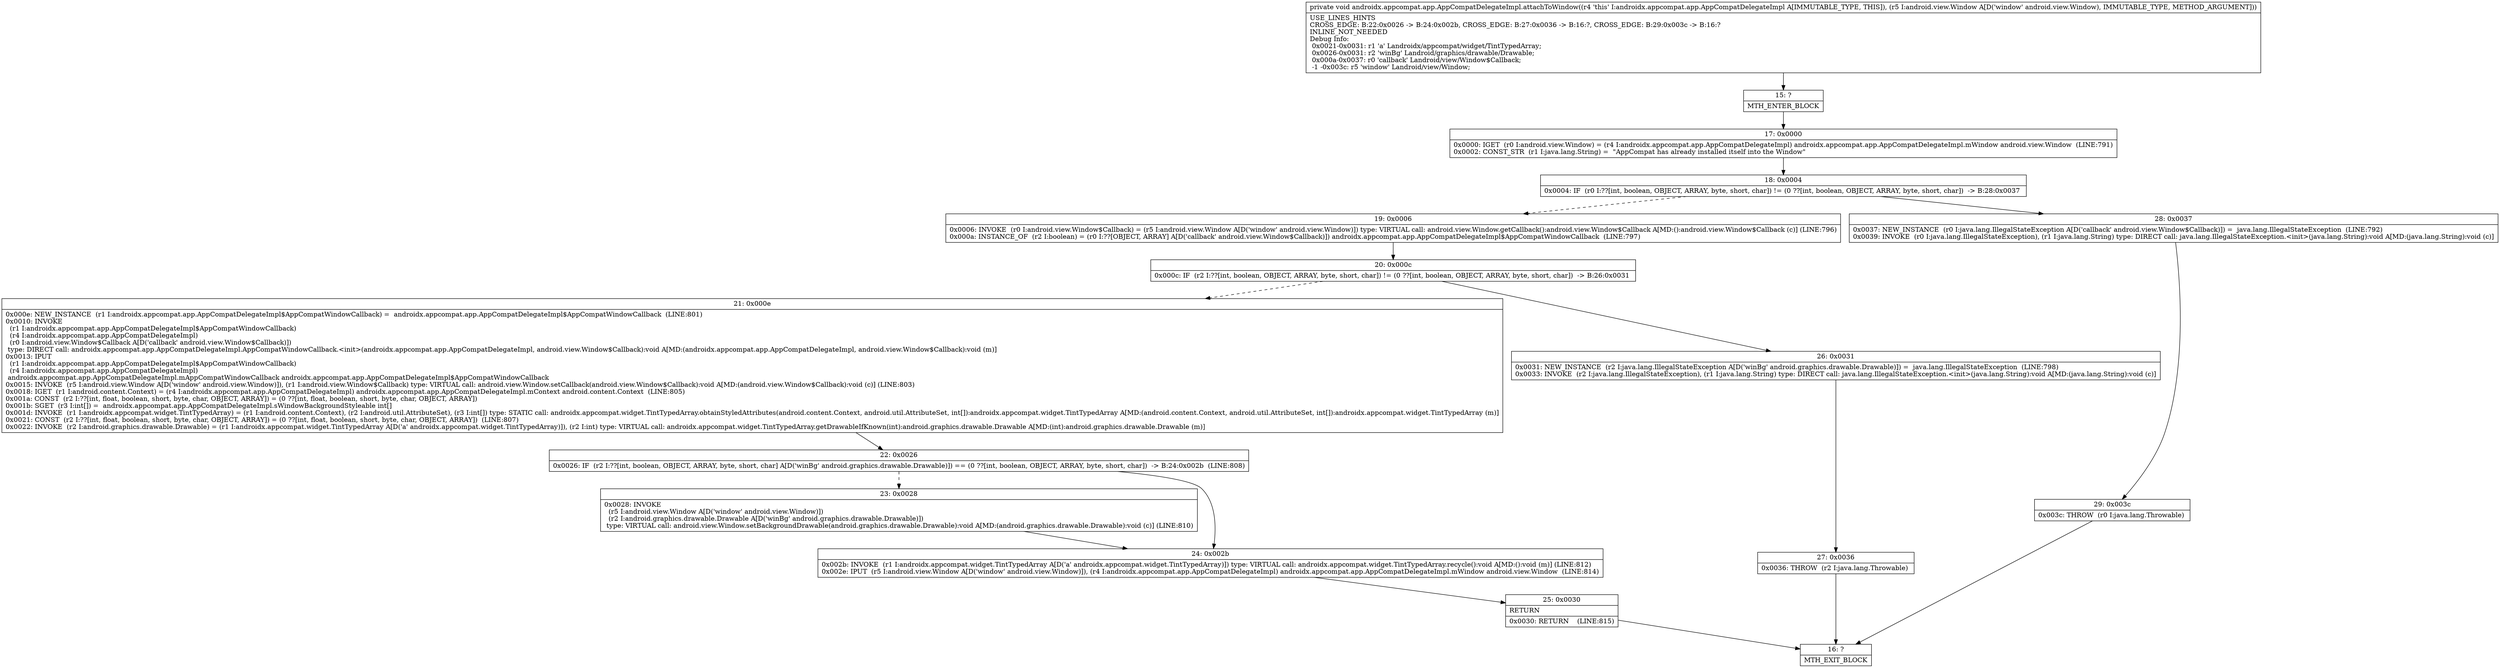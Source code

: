 digraph "CFG forandroidx.appcompat.app.AppCompatDelegateImpl.attachToWindow(Landroid\/view\/Window;)V" {
Node_15 [shape=record,label="{15\:\ ?|MTH_ENTER_BLOCK\l}"];
Node_17 [shape=record,label="{17\:\ 0x0000|0x0000: IGET  (r0 I:android.view.Window) = (r4 I:androidx.appcompat.app.AppCompatDelegateImpl) androidx.appcompat.app.AppCompatDelegateImpl.mWindow android.view.Window  (LINE:791)\l0x0002: CONST_STR  (r1 I:java.lang.String) =  \"AppCompat has already installed itself into the Window\" \l}"];
Node_18 [shape=record,label="{18\:\ 0x0004|0x0004: IF  (r0 I:??[int, boolean, OBJECT, ARRAY, byte, short, char]) != (0 ??[int, boolean, OBJECT, ARRAY, byte, short, char])  \-\> B:28:0x0037 \l}"];
Node_19 [shape=record,label="{19\:\ 0x0006|0x0006: INVOKE  (r0 I:android.view.Window$Callback) = (r5 I:android.view.Window A[D('window' android.view.Window)]) type: VIRTUAL call: android.view.Window.getCallback():android.view.Window$Callback A[MD:():android.view.Window$Callback (c)] (LINE:796)\l0x000a: INSTANCE_OF  (r2 I:boolean) = (r0 I:??[OBJECT, ARRAY] A[D('callback' android.view.Window$Callback)]) androidx.appcompat.app.AppCompatDelegateImpl$AppCompatWindowCallback  (LINE:797)\l}"];
Node_20 [shape=record,label="{20\:\ 0x000c|0x000c: IF  (r2 I:??[int, boolean, OBJECT, ARRAY, byte, short, char]) != (0 ??[int, boolean, OBJECT, ARRAY, byte, short, char])  \-\> B:26:0x0031 \l}"];
Node_21 [shape=record,label="{21\:\ 0x000e|0x000e: NEW_INSTANCE  (r1 I:androidx.appcompat.app.AppCompatDelegateImpl$AppCompatWindowCallback) =  androidx.appcompat.app.AppCompatDelegateImpl$AppCompatWindowCallback  (LINE:801)\l0x0010: INVOKE  \l  (r1 I:androidx.appcompat.app.AppCompatDelegateImpl$AppCompatWindowCallback)\l  (r4 I:androidx.appcompat.app.AppCompatDelegateImpl)\l  (r0 I:android.view.Window$Callback A[D('callback' android.view.Window$Callback)])\l type: DIRECT call: androidx.appcompat.app.AppCompatDelegateImpl.AppCompatWindowCallback.\<init\>(androidx.appcompat.app.AppCompatDelegateImpl, android.view.Window$Callback):void A[MD:(androidx.appcompat.app.AppCompatDelegateImpl, android.view.Window$Callback):void (m)]\l0x0013: IPUT  \l  (r1 I:androidx.appcompat.app.AppCompatDelegateImpl$AppCompatWindowCallback)\l  (r4 I:androidx.appcompat.app.AppCompatDelegateImpl)\l androidx.appcompat.app.AppCompatDelegateImpl.mAppCompatWindowCallback androidx.appcompat.app.AppCompatDelegateImpl$AppCompatWindowCallback \l0x0015: INVOKE  (r5 I:android.view.Window A[D('window' android.view.Window)]), (r1 I:android.view.Window$Callback) type: VIRTUAL call: android.view.Window.setCallback(android.view.Window$Callback):void A[MD:(android.view.Window$Callback):void (c)] (LINE:803)\l0x0018: IGET  (r1 I:android.content.Context) = (r4 I:androidx.appcompat.app.AppCompatDelegateImpl) androidx.appcompat.app.AppCompatDelegateImpl.mContext android.content.Context  (LINE:805)\l0x001a: CONST  (r2 I:??[int, float, boolean, short, byte, char, OBJECT, ARRAY]) = (0 ??[int, float, boolean, short, byte, char, OBJECT, ARRAY]) \l0x001b: SGET  (r3 I:int[]) =  androidx.appcompat.app.AppCompatDelegateImpl.sWindowBackgroundStyleable int[] \l0x001d: INVOKE  (r1 I:androidx.appcompat.widget.TintTypedArray) = (r1 I:android.content.Context), (r2 I:android.util.AttributeSet), (r3 I:int[]) type: STATIC call: androidx.appcompat.widget.TintTypedArray.obtainStyledAttributes(android.content.Context, android.util.AttributeSet, int[]):androidx.appcompat.widget.TintTypedArray A[MD:(android.content.Context, android.util.AttributeSet, int[]):androidx.appcompat.widget.TintTypedArray (m)]\l0x0021: CONST  (r2 I:??[int, float, boolean, short, byte, char, OBJECT, ARRAY]) = (0 ??[int, float, boolean, short, byte, char, OBJECT, ARRAY])  (LINE:807)\l0x0022: INVOKE  (r2 I:android.graphics.drawable.Drawable) = (r1 I:androidx.appcompat.widget.TintTypedArray A[D('a' androidx.appcompat.widget.TintTypedArray)]), (r2 I:int) type: VIRTUAL call: androidx.appcompat.widget.TintTypedArray.getDrawableIfKnown(int):android.graphics.drawable.Drawable A[MD:(int):android.graphics.drawable.Drawable (m)]\l}"];
Node_22 [shape=record,label="{22\:\ 0x0026|0x0026: IF  (r2 I:??[int, boolean, OBJECT, ARRAY, byte, short, char] A[D('winBg' android.graphics.drawable.Drawable)]) == (0 ??[int, boolean, OBJECT, ARRAY, byte, short, char])  \-\> B:24:0x002b  (LINE:808)\l}"];
Node_23 [shape=record,label="{23\:\ 0x0028|0x0028: INVOKE  \l  (r5 I:android.view.Window A[D('window' android.view.Window)])\l  (r2 I:android.graphics.drawable.Drawable A[D('winBg' android.graphics.drawable.Drawable)])\l type: VIRTUAL call: android.view.Window.setBackgroundDrawable(android.graphics.drawable.Drawable):void A[MD:(android.graphics.drawable.Drawable):void (c)] (LINE:810)\l}"];
Node_24 [shape=record,label="{24\:\ 0x002b|0x002b: INVOKE  (r1 I:androidx.appcompat.widget.TintTypedArray A[D('a' androidx.appcompat.widget.TintTypedArray)]) type: VIRTUAL call: androidx.appcompat.widget.TintTypedArray.recycle():void A[MD:():void (m)] (LINE:812)\l0x002e: IPUT  (r5 I:android.view.Window A[D('window' android.view.Window)]), (r4 I:androidx.appcompat.app.AppCompatDelegateImpl) androidx.appcompat.app.AppCompatDelegateImpl.mWindow android.view.Window  (LINE:814)\l}"];
Node_25 [shape=record,label="{25\:\ 0x0030|RETURN\l|0x0030: RETURN    (LINE:815)\l}"];
Node_16 [shape=record,label="{16\:\ ?|MTH_EXIT_BLOCK\l}"];
Node_26 [shape=record,label="{26\:\ 0x0031|0x0031: NEW_INSTANCE  (r2 I:java.lang.IllegalStateException A[D('winBg' android.graphics.drawable.Drawable)]) =  java.lang.IllegalStateException  (LINE:798)\l0x0033: INVOKE  (r2 I:java.lang.IllegalStateException), (r1 I:java.lang.String) type: DIRECT call: java.lang.IllegalStateException.\<init\>(java.lang.String):void A[MD:(java.lang.String):void (c)]\l}"];
Node_27 [shape=record,label="{27\:\ 0x0036|0x0036: THROW  (r2 I:java.lang.Throwable) \l}"];
Node_28 [shape=record,label="{28\:\ 0x0037|0x0037: NEW_INSTANCE  (r0 I:java.lang.IllegalStateException A[D('callback' android.view.Window$Callback)]) =  java.lang.IllegalStateException  (LINE:792)\l0x0039: INVOKE  (r0 I:java.lang.IllegalStateException), (r1 I:java.lang.String) type: DIRECT call: java.lang.IllegalStateException.\<init\>(java.lang.String):void A[MD:(java.lang.String):void (c)]\l}"];
Node_29 [shape=record,label="{29\:\ 0x003c|0x003c: THROW  (r0 I:java.lang.Throwable) \l}"];
MethodNode[shape=record,label="{private void androidx.appcompat.app.AppCompatDelegateImpl.attachToWindow((r4 'this' I:androidx.appcompat.app.AppCompatDelegateImpl A[IMMUTABLE_TYPE, THIS]), (r5 I:android.view.Window A[D('window' android.view.Window), IMMUTABLE_TYPE, METHOD_ARGUMENT]))  | USE_LINES_HINTS\lCROSS_EDGE: B:22:0x0026 \-\> B:24:0x002b, CROSS_EDGE: B:27:0x0036 \-\> B:16:?, CROSS_EDGE: B:29:0x003c \-\> B:16:?\lINLINE_NOT_NEEDED\lDebug Info:\l  0x0021\-0x0031: r1 'a' Landroidx\/appcompat\/widget\/TintTypedArray;\l  0x0026\-0x0031: r2 'winBg' Landroid\/graphics\/drawable\/Drawable;\l  0x000a\-0x0037: r0 'callback' Landroid\/view\/Window$Callback;\l  \-1 \-0x003c: r5 'window' Landroid\/view\/Window;\l}"];
MethodNode -> Node_15;Node_15 -> Node_17;
Node_17 -> Node_18;
Node_18 -> Node_19[style=dashed];
Node_18 -> Node_28;
Node_19 -> Node_20;
Node_20 -> Node_21[style=dashed];
Node_20 -> Node_26;
Node_21 -> Node_22;
Node_22 -> Node_23[style=dashed];
Node_22 -> Node_24;
Node_23 -> Node_24;
Node_24 -> Node_25;
Node_25 -> Node_16;
Node_26 -> Node_27;
Node_27 -> Node_16;
Node_28 -> Node_29;
Node_29 -> Node_16;
}

